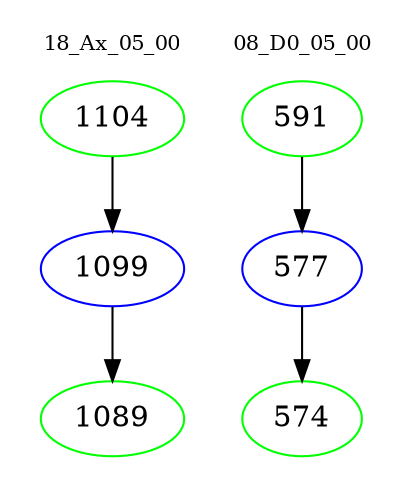 digraph{
subgraph cluster_0 {
color = white
label = "18_Ax_05_00";
fontsize=10;
T0_1104 [label="1104", color="green"]
T0_1104 -> T0_1099 [color="black"]
T0_1099 [label="1099", color="blue"]
T0_1099 -> T0_1089 [color="black"]
T0_1089 [label="1089", color="green"]
}
subgraph cluster_1 {
color = white
label = "08_D0_05_00";
fontsize=10;
T1_591 [label="591", color="green"]
T1_591 -> T1_577 [color="black"]
T1_577 [label="577", color="blue"]
T1_577 -> T1_574 [color="black"]
T1_574 [label="574", color="green"]
}
}
